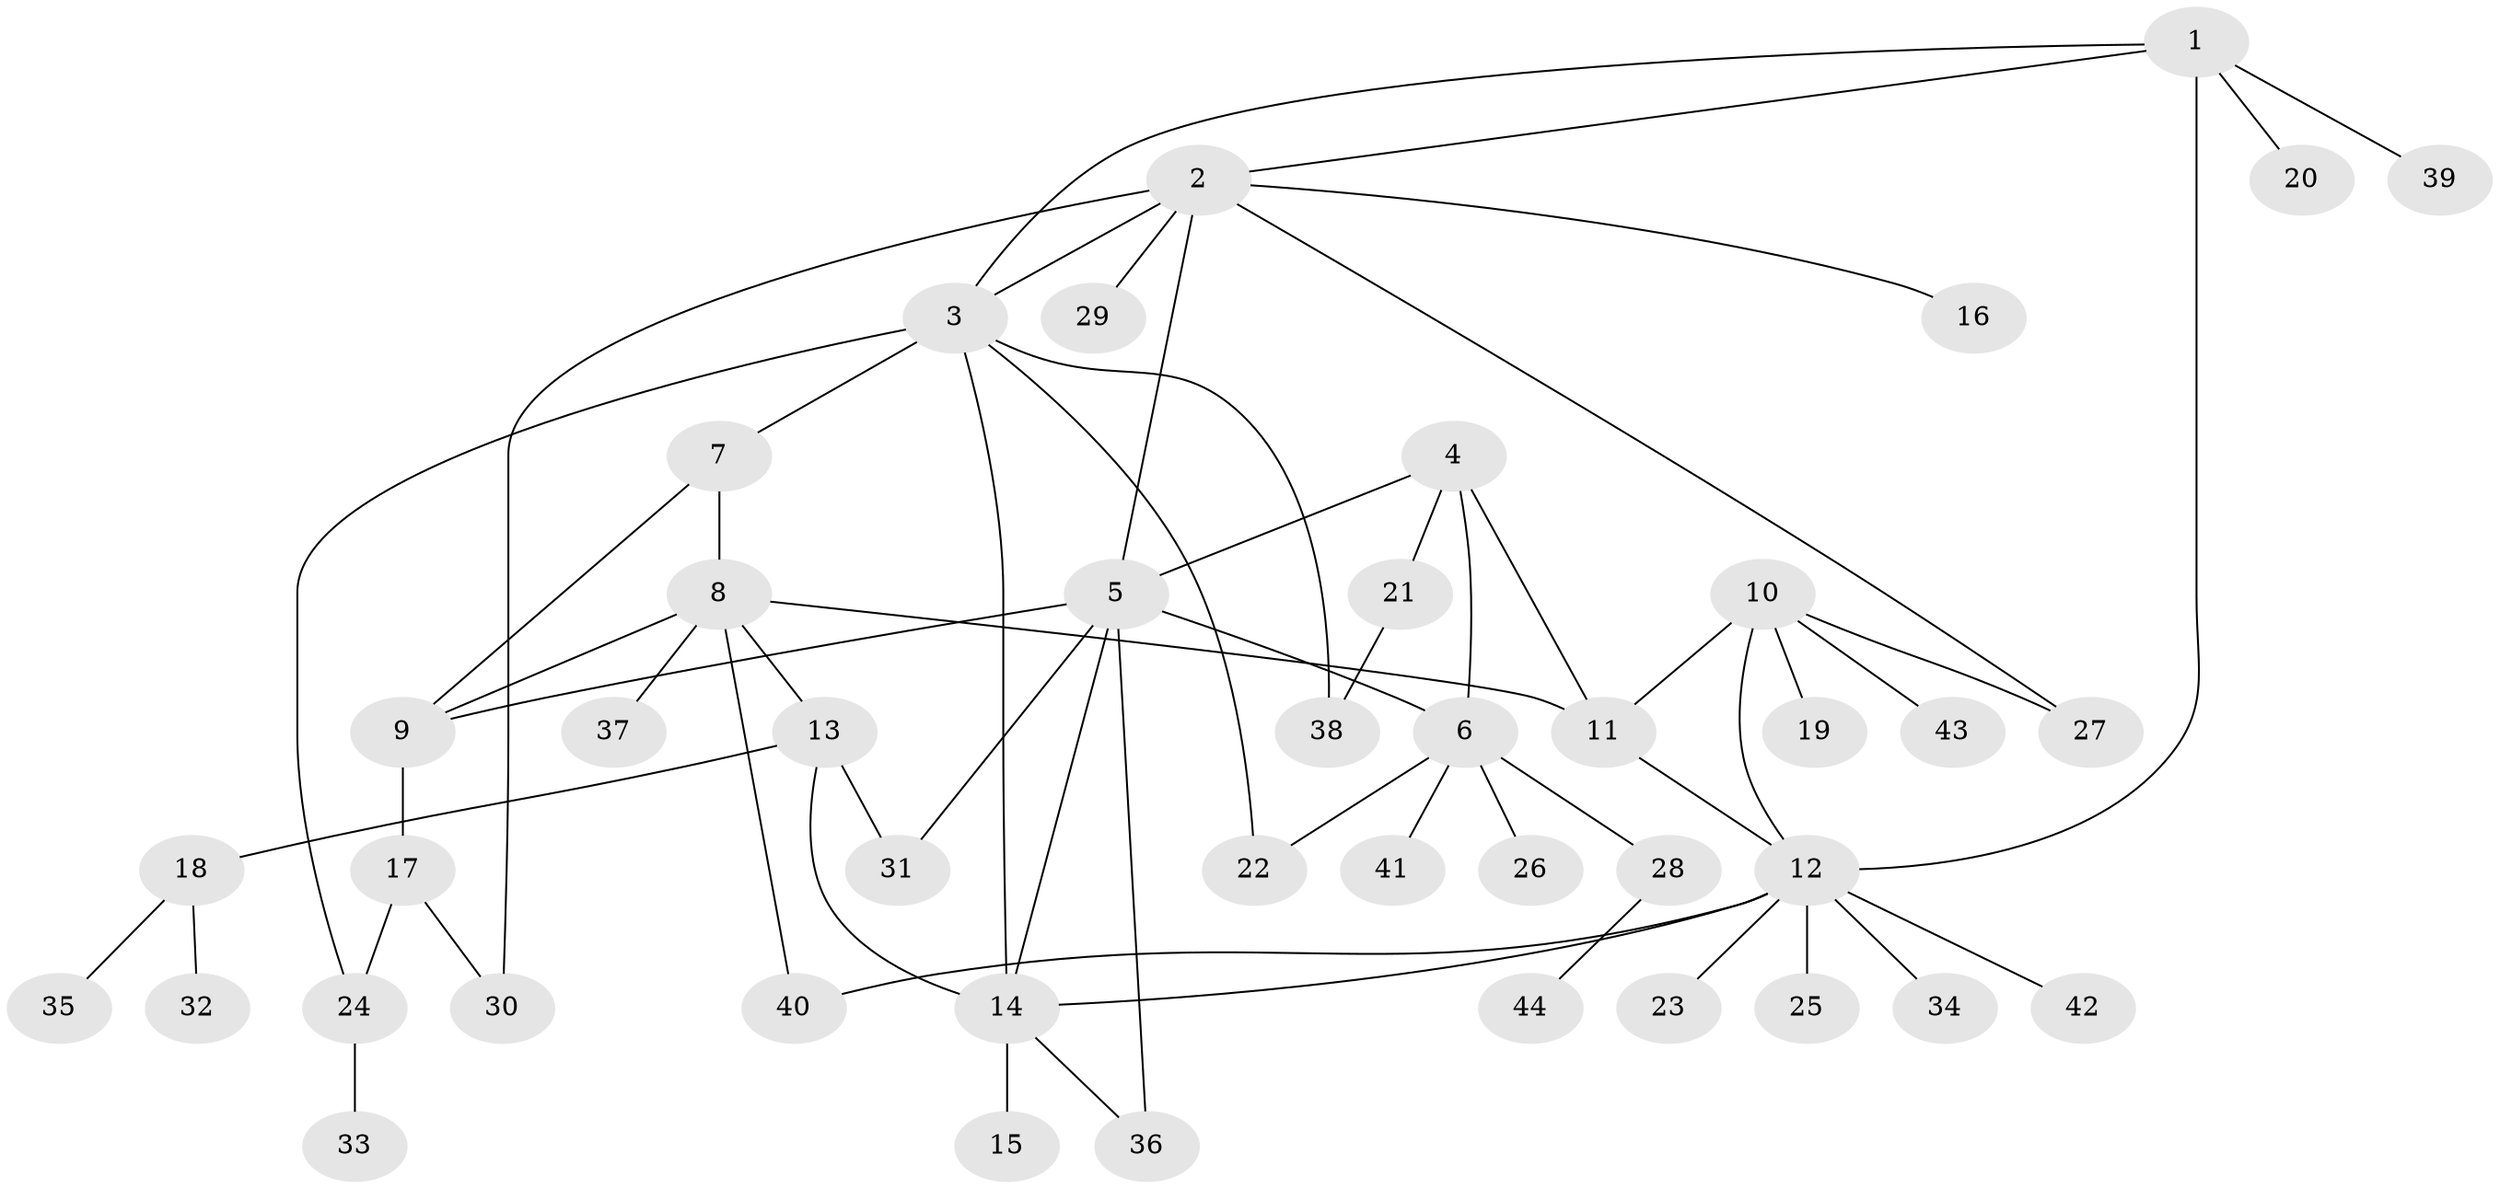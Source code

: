 // original degree distribution, {6: 0.02857142857142857, 8: 0.04285714285714286, 7: 0.04285714285714286, 5: 0.02857142857142857, 4: 0.08571428571428572, 10: 0.014285714285714285, 3: 0.05714285714285714, 1: 0.5, 2: 0.2}
// Generated by graph-tools (version 1.1) at 2025/52/03/04/25 22:52:18]
// undirected, 44 vertices, 61 edges
graph export_dot {
  node [color=gray90,style=filled];
  1;
  2;
  3;
  4;
  5;
  6;
  7;
  8;
  9;
  10;
  11;
  12;
  13;
  14;
  15;
  16;
  17;
  18;
  19;
  20;
  21;
  22;
  23;
  24;
  25;
  26;
  27;
  28;
  29;
  30;
  31;
  32;
  33;
  34;
  35;
  36;
  37;
  38;
  39;
  40;
  41;
  42;
  43;
  44;
  1 -- 2 [weight=1.0];
  1 -- 3 [weight=1.0];
  1 -- 12 [weight=1.0];
  1 -- 20 [weight=1.0];
  1 -- 39 [weight=1.0];
  2 -- 3 [weight=1.0];
  2 -- 5 [weight=1.0];
  2 -- 16 [weight=1.0];
  2 -- 27 [weight=1.0];
  2 -- 29 [weight=1.0];
  2 -- 30 [weight=1.0];
  3 -- 7 [weight=1.0];
  3 -- 14 [weight=1.0];
  3 -- 22 [weight=1.0];
  3 -- 24 [weight=1.0];
  3 -- 38 [weight=1.0];
  4 -- 5 [weight=1.0];
  4 -- 6 [weight=1.0];
  4 -- 11 [weight=1.0];
  4 -- 21 [weight=1.0];
  5 -- 6 [weight=1.0];
  5 -- 9 [weight=1.0];
  5 -- 14 [weight=1.0];
  5 -- 31 [weight=1.0];
  5 -- 36 [weight=1.0];
  6 -- 22 [weight=1.0];
  6 -- 26 [weight=1.0];
  6 -- 28 [weight=1.0];
  6 -- 41 [weight=1.0];
  7 -- 8 [weight=1.0];
  7 -- 9 [weight=1.0];
  8 -- 9 [weight=1.0];
  8 -- 11 [weight=1.0];
  8 -- 13 [weight=1.0];
  8 -- 37 [weight=1.0];
  8 -- 40 [weight=1.0];
  9 -- 17 [weight=1.0];
  10 -- 11 [weight=1.0];
  10 -- 12 [weight=1.0];
  10 -- 19 [weight=1.0];
  10 -- 27 [weight=1.0];
  10 -- 43 [weight=1.0];
  11 -- 12 [weight=1.0];
  12 -- 14 [weight=1.0];
  12 -- 23 [weight=1.0];
  12 -- 25 [weight=1.0];
  12 -- 34 [weight=1.0];
  12 -- 40 [weight=1.0];
  12 -- 42 [weight=1.0];
  13 -- 14 [weight=2.0];
  13 -- 18 [weight=1.0];
  13 -- 31 [weight=1.0];
  14 -- 15 [weight=1.0];
  14 -- 36 [weight=1.0];
  17 -- 24 [weight=1.0];
  17 -- 30 [weight=1.0];
  18 -- 32 [weight=1.0];
  18 -- 35 [weight=1.0];
  21 -- 38 [weight=1.0];
  24 -- 33 [weight=1.0];
  28 -- 44 [weight=1.0];
}
